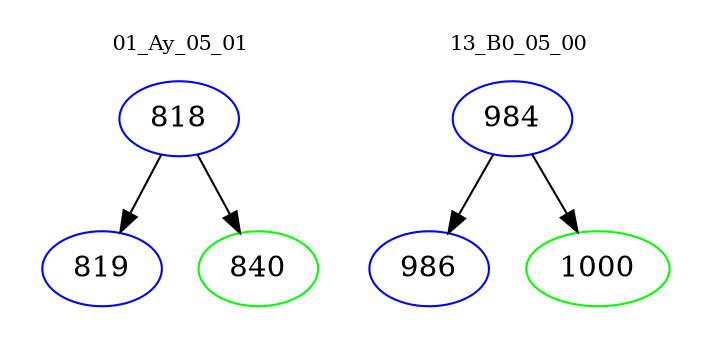digraph{
subgraph cluster_0 {
color = white
label = "01_Ay_05_01";
fontsize=10;
T0_818 [label="818", color="blue"]
T0_818 -> T0_819 [color="black"]
T0_819 [label="819", color="blue"]
T0_818 -> T0_840 [color="black"]
T0_840 [label="840", color="green"]
}
subgraph cluster_1 {
color = white
label = "13_B0_05_00";
fontsize=10;
T1_984 [label="984", color="blue"]
T1_984 -> T1_986 [color="black"]
T1_986 [label="986", color="blue"]
T1_984 -> T1_1000 [color="black"]
T1_1000 [label="1000", color="green"]
}
}
